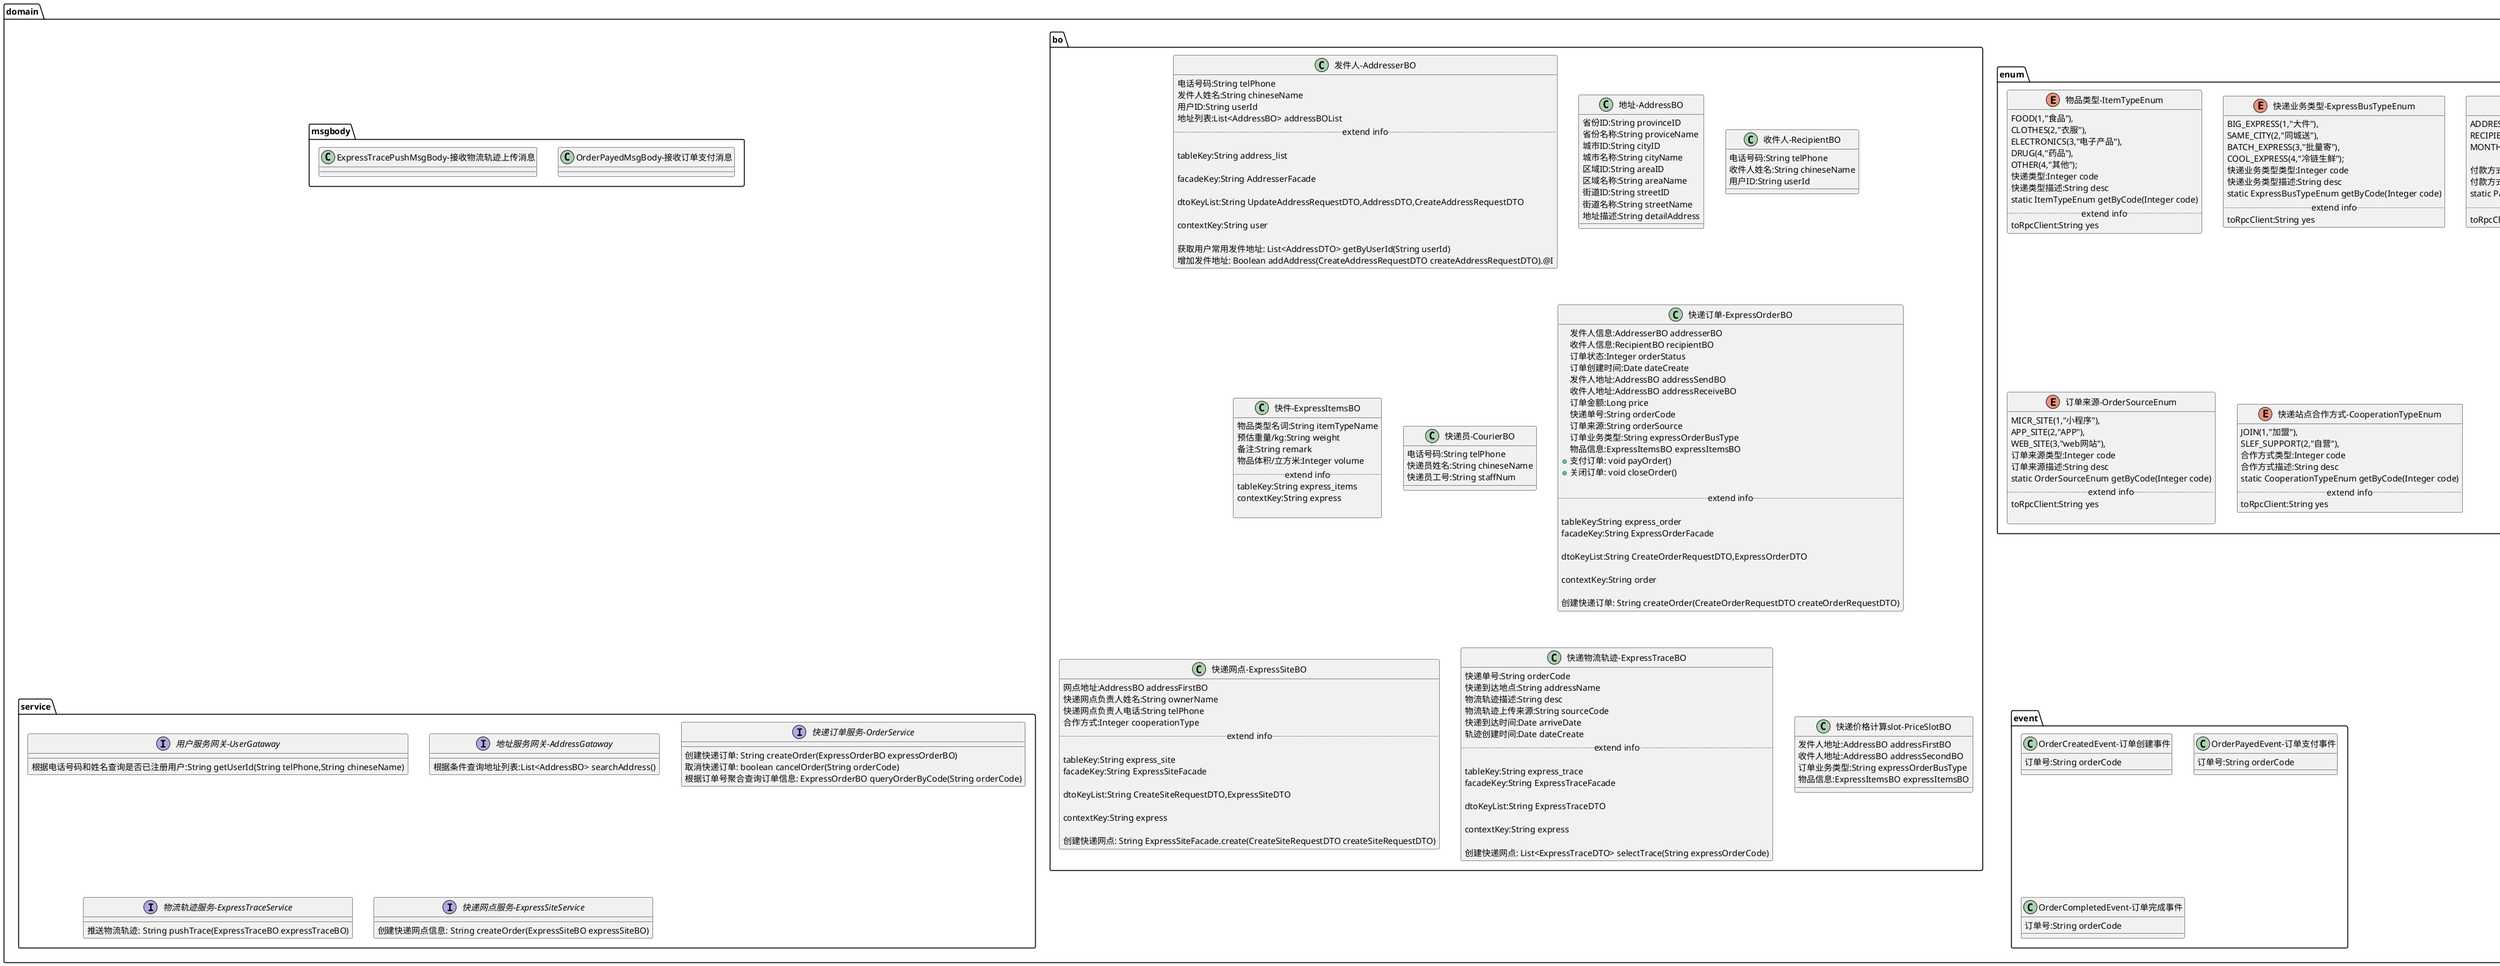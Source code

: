 @startuml

package domain.enum{
    enum  "物品类型-ItemTypeEnum"  as  ExpressageTypeEnum{
        FOOD(1,"食品"),
        CLOTHES(2,"衣服"),
        ELECTRONICS(3,"电子产品"),
        DRUG(4,"药品"),
        OTHER(4,"其他");
        快递类型:Integer code
        快递类型描述:String desc
        static ItemTypeEnum getByCode(Integer code)
        .. extend info ..
        toRpcClient:String yes
    }

    enum  "快递业务类型-ExpressBusTypeEnum"  as  ExpressBusTypeEnum{
        BIG_EXPRESS(1,"大件"),
        SAME_CITY(2,"同城送"),
        BATCH_EXPRESS(3,"批量寄"),
        COOL_EXPRESS(4,"冷链生鲜");
        快递业务类型类型:Integer code
        快递业务类型描述:String desc
        static ExpressBusTypeEnum getByCode(Integer code)
        .. extend info ..
        toRpcClient:String yes
    }

    enum "付款方式-PayMethodEnum" as PayMethodEnum{
        ADDRESSER_PAY(1,"现寄现付")
        RECIPIENT_PAY(2,"现寄到付")
        MONTHLY_PAY(3,"月结支付")

        付款方式类型:Integer code
        付款方式描述:String desc
        static PayMethodEnum getByCode(Integer code)
        .. extend info ..
        toRpcClient:String yes
    }

    enum "订单来源-OrderSourceEnum" as OrderSourceEnum{
        MICR_SITE(1,"小程序"),
        APP_SITE(2,"APP"),
        WEB_SITE(3,"web网站"),
        订单来源类型:Integer code
        订单来源描述:String desc
        static OrderSourceEnum getByCode(Integer code)
        .. extend info ..
        toRpcClient:String yes

    }

    enum "快递站点合作方式-CooperationTypeEnum" as CooperationTypeEnum{
        JOIN(1,"加盟"),
        SLEF_SUPPORT(2,"自营"),
        合作方式类型:Integer code
        合作方式描述:String desc
        static CooperationTypeEnum getByCode(Integer code)
        .. extend info ..
        toRpcClient:String yes
    }
}


package domain.bo  {
    class "发件人-AddresserBO"  as  AddresserBO{
        电话号码:String telPhone
        发件人姓名:String chineseName
        用户ID:String userId
        地址列表:List<AddressBO> addressBOList
        .. extend info ..

        tableKey:String address_list

        facadeKey:String AddresserFacade

        dtoKeyList:String UpdateAddressRequestDTO,AddressDTO,CreateAddressRequestDTO

        contextKey:String user

        获取用户常用发件地址: List<AddressDTO> getByUserId(String userId)
        增加发件地址: Boolean addAddress(CreateAddressRequestDTO createAddressRequestDTO).@I
    }

    class "地址-AddressBO"    as AddressBO{
        省份ID:String provinceID
        省份名称:String proviceName
        城市ID:String cityID
        城市名称:String cityName
        区域ID:String areaID
        区域名称:String areaName
        街道ID:String streetID
        街道名称:String streetName
        地址描述:String detailAddress
    }

    class "收件人-RecipientBO" as RecipientBO{
        电话号码:String telPhone
        收件人姓名:String chineseName
        用户ID:String userId
    }

    class "快件-ExpressItemsBO" as ExpressItemsBO{
        物品类型名词:String itemTypeName
        预估重量/kg:String weight
        备注:String remark
        物品体积/立方米:Integer volume
        .. extend info ..
        tableKey:String express_items
        contextKey:String express

    }

    class "快递员-CourierBO" as CourierBO{
        电话号码:String telPhone
        快递员姓名:String chineseName
        快递员工号:String staffNum

    }

    class "快递订单-ExpressOrderBO" as ExpressOrderBO{
        发件人信息:AddresserBO addresserBO
        收件人信息:RecipientBO recipientBO
        订单状态:Integer orderStatus
        订单创建时间:Date dateCreate
        发件人地址:AddressBO addressSendBO
        收件人地址:AddressBO addressReceiveBO
        订单金额:Long price
        快递单号:String orderCode
        订单来源:String orderSource
        订单业务类型:String expressOrderBusType
        物品信息:ExpressItemsBO expressItemsBO
        +支付订单: void payOrder()
        +关闭订单: void closeOrder()

        .. extend info ..

        tableKey:String express_order
        facadeKey:String ExpressOrderFacade

        dtoKeyList:String CreateOrderRequestDTO,ExpressOrderDTO

        contextKey:String order

        创建快递订单: String createOrder(CreateOrderRequestDTO createOrderRequestDTO)
    }

    class "快递网点-ExpressSiteBO" as ExpressSiteBO{
        网点地址:AddressBO addressFirstBO
        快递网点负责人姓名:String ownerName
        快递网点负责人电话:String telPhone
        合作方式:Integer cooperationType
        .. extend info ..

        tableKey:String express_site
        facadeKey:String ExpressSiteFacade

        dtoKeyList:String CreateSiteRequestDTO,ExpressSiteDTO

        contextKey:String express

        创建快递网点: String ExpressSiteFacade.create(CreateSiteRequestDTO createSiteRequestDTO)
    }

    class "快递物流轨迹-ExpressTraceBO" as ExpressTraceBO{
        快递单号:String orderCode
        快递到达地点:String addressName
        物流轨迹描述:String desc
        物流轨迹上传来源:String sourceCode
        快递到达时间:Date arriveDate
        轨迹创建时间:Date dateCreate
        .. extend info ..

        tableKey:String express_trace
        facadeKey:String ExpressTraceFacade

        dtoKeyList:String ExpressTraceDTO

        contextKey:String express

        创建快递网点: List<ExpressTraceDTO> selectTrace(String expressOrderCode)
    }


  class "快递价格计算slot-PriceSlotBO" as PriceSlotBO{
      发件人地址:AddressBO addressFirstBO
      收件人地址:AddressBO addressSecondBO
      订单业务类型:String expressOrderBusType
      物品信息:ExpressItemsBO expressItemsBO
  }

}


package domain.msgbody {
    class "OrderPayedMsgBody-接收订单支付消息" as OrderPayedMsgBody{

    }

    class "ExpressTracePushMsgBody-接收物流轨迹上传消息" as ExpressTracePushMsgBody{

    }
}

package domain.event{
    class "OrderCreatedEvent-订单创建事件" as OrderCreatedEvent{
        订单号:String orderCode
    }

    class "OrderPayedEvent-订单支付事件" as OrderPayedEvent{
        订单号:String orderCode
    }

    class "OrderCompletedEvent-订单完成事件" as OrderCompletedEvent{
        订单号:String orderCode
    }
}



package domain.service {
    interface "用户服务网关-UserGataway" as UserGataway{
        根据电话号码和姓名查询是否已注册用户:String getUserId(String telPhone,String chineseName)
    }


    interface "地址服务网关-AddressGataway" as AddressGataway{
        根据条件查询地址列表:List<AddressBO> searchAddress()
    }


    interface "快递订单服务-OrderService" as OrderService{
        创建快递订单: String createOrder(ExpressOrderBO expressOrderBO)
        取消快递订单: boolean cancelOrder(String orderCode)
        根据订单号聚合查询订单信息: ExpressOrderBO queryOrderByCode(String orderCode)
    }



    interface "物流轨迹服务-ExpressTraceService" as ExpressTraceService{
        推送物流轨迹: String pushTrace(ExpressTraceBO expressTraceBO)
    }

    interface "快递网点服务-ExpressSiteService" as ExpressSiteService{
        创建快递网点信息: String createOrder(ExpressSiteBO expressSiteBO)
    }

}


package "领域工厂服务包-domain.factory" {
    class "快递订单工厂-OrderFactory" as OrderFactory{
        构建快递订单:ExpressOrderBO build(String orderCode)
    }

}



package app.command {

    class "抽象命令类-AbstractCmd" as AbstractCmd{
        +操作时间: Date operateTime
        +操作人ID: Long userId
        +命令类: Class commandClass
        +命令数据: String payLoad;

    }

    class "创建订单命令-CreateOrderCmd"   as CreateOrderCmd{

    }


    CreateOrderCmd --|> AbstractCmd

}

package app.exe {

    interface  "命令执行接口-CmdExeService"     as    CmdExeService{
        命令执行入口:String exe(AbstractCmd abstractCmd)
    }

    class "订单cmd处理类-OrderCmdExe" as OrderCmdExe{

    }

    class "价格计算组件-CalculateCmp" as CalculateCmp{
    }
    OrderCmdExe ..|> CmdExeService

}



package "应用层事件监听器包支持域内消息和域外消息，在应用层处理消息-app.listener"  as app.listener{
    class "支付结果监听-PayOrderResultListener" as PayOrderResultListener{
         +事务提交后权限变更监听:void authorityCreate(String authCode)
    }
}



package   "基础设施层消息生产者-mq.producer" as   mq.producer {
    class "权限上下文消息生产者-ExpressOrderMqProducer" as ExpressOrderMqProducer{
         +订单创建:void orderCreate(String orderCode)
    }
}

package   "基础设施层消息消费者-mq.consumer" as   mq.consumer {
    class "支付服务消息消费者或者监听-PaymentMqConsumer" as PaymentMqConsumer{
         +监听支付单结果消息:void consumePayOrderChange(String mqBody)
    }
}

@enduml